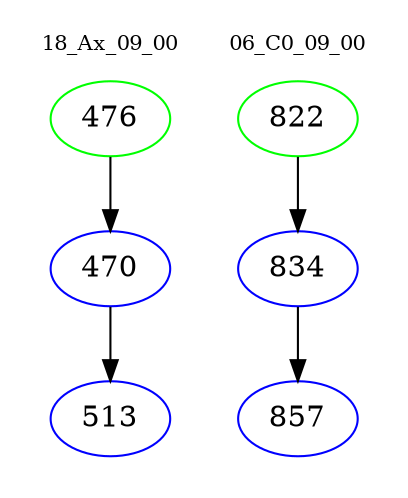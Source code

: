 digraph{
subgraph cluster_0 {
color = white
label = "18_Ax_09_00";
fontsize=10;
T0_476 [label="476", color="green"]
T0_476 -> T0_470 [color="black"]
T0_470 [label="470", color="blue"]
T0_470 -> T0_513 [color="black"]
T0_513 [label="513", color="blue"]
}
subgraph cluster_1 {
color = white
label = "06_C0_09_00";
fontsize=10;
T1_822 [label="822", color="green"]
T1_822 -> T1_834 [color="black"]
T1_834 [label="834", color="blue"]
T1_834 -> T1_857 [color="black"]
T1_857 [label="857", color="blue"]
}
}
